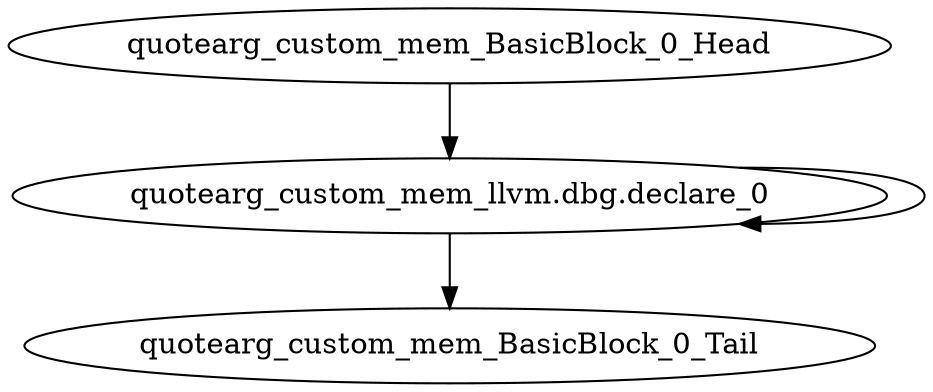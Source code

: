 digraph G {
    "quotearg_custom_mem_llvm.dbg.declare_0" -> "quotearg_custom_mem_BasicBlock_0_Tail"
    "quotearg_custom_mem_llvm.dbg.declare_0" -> "quotearg_custom_mem_llvm.dbg.declare_0"
    "quotearg_custom_mem_BasicBlock_0_Head" -> "quotearg_custom_mem_llvm.dbg.declare_0"
}
